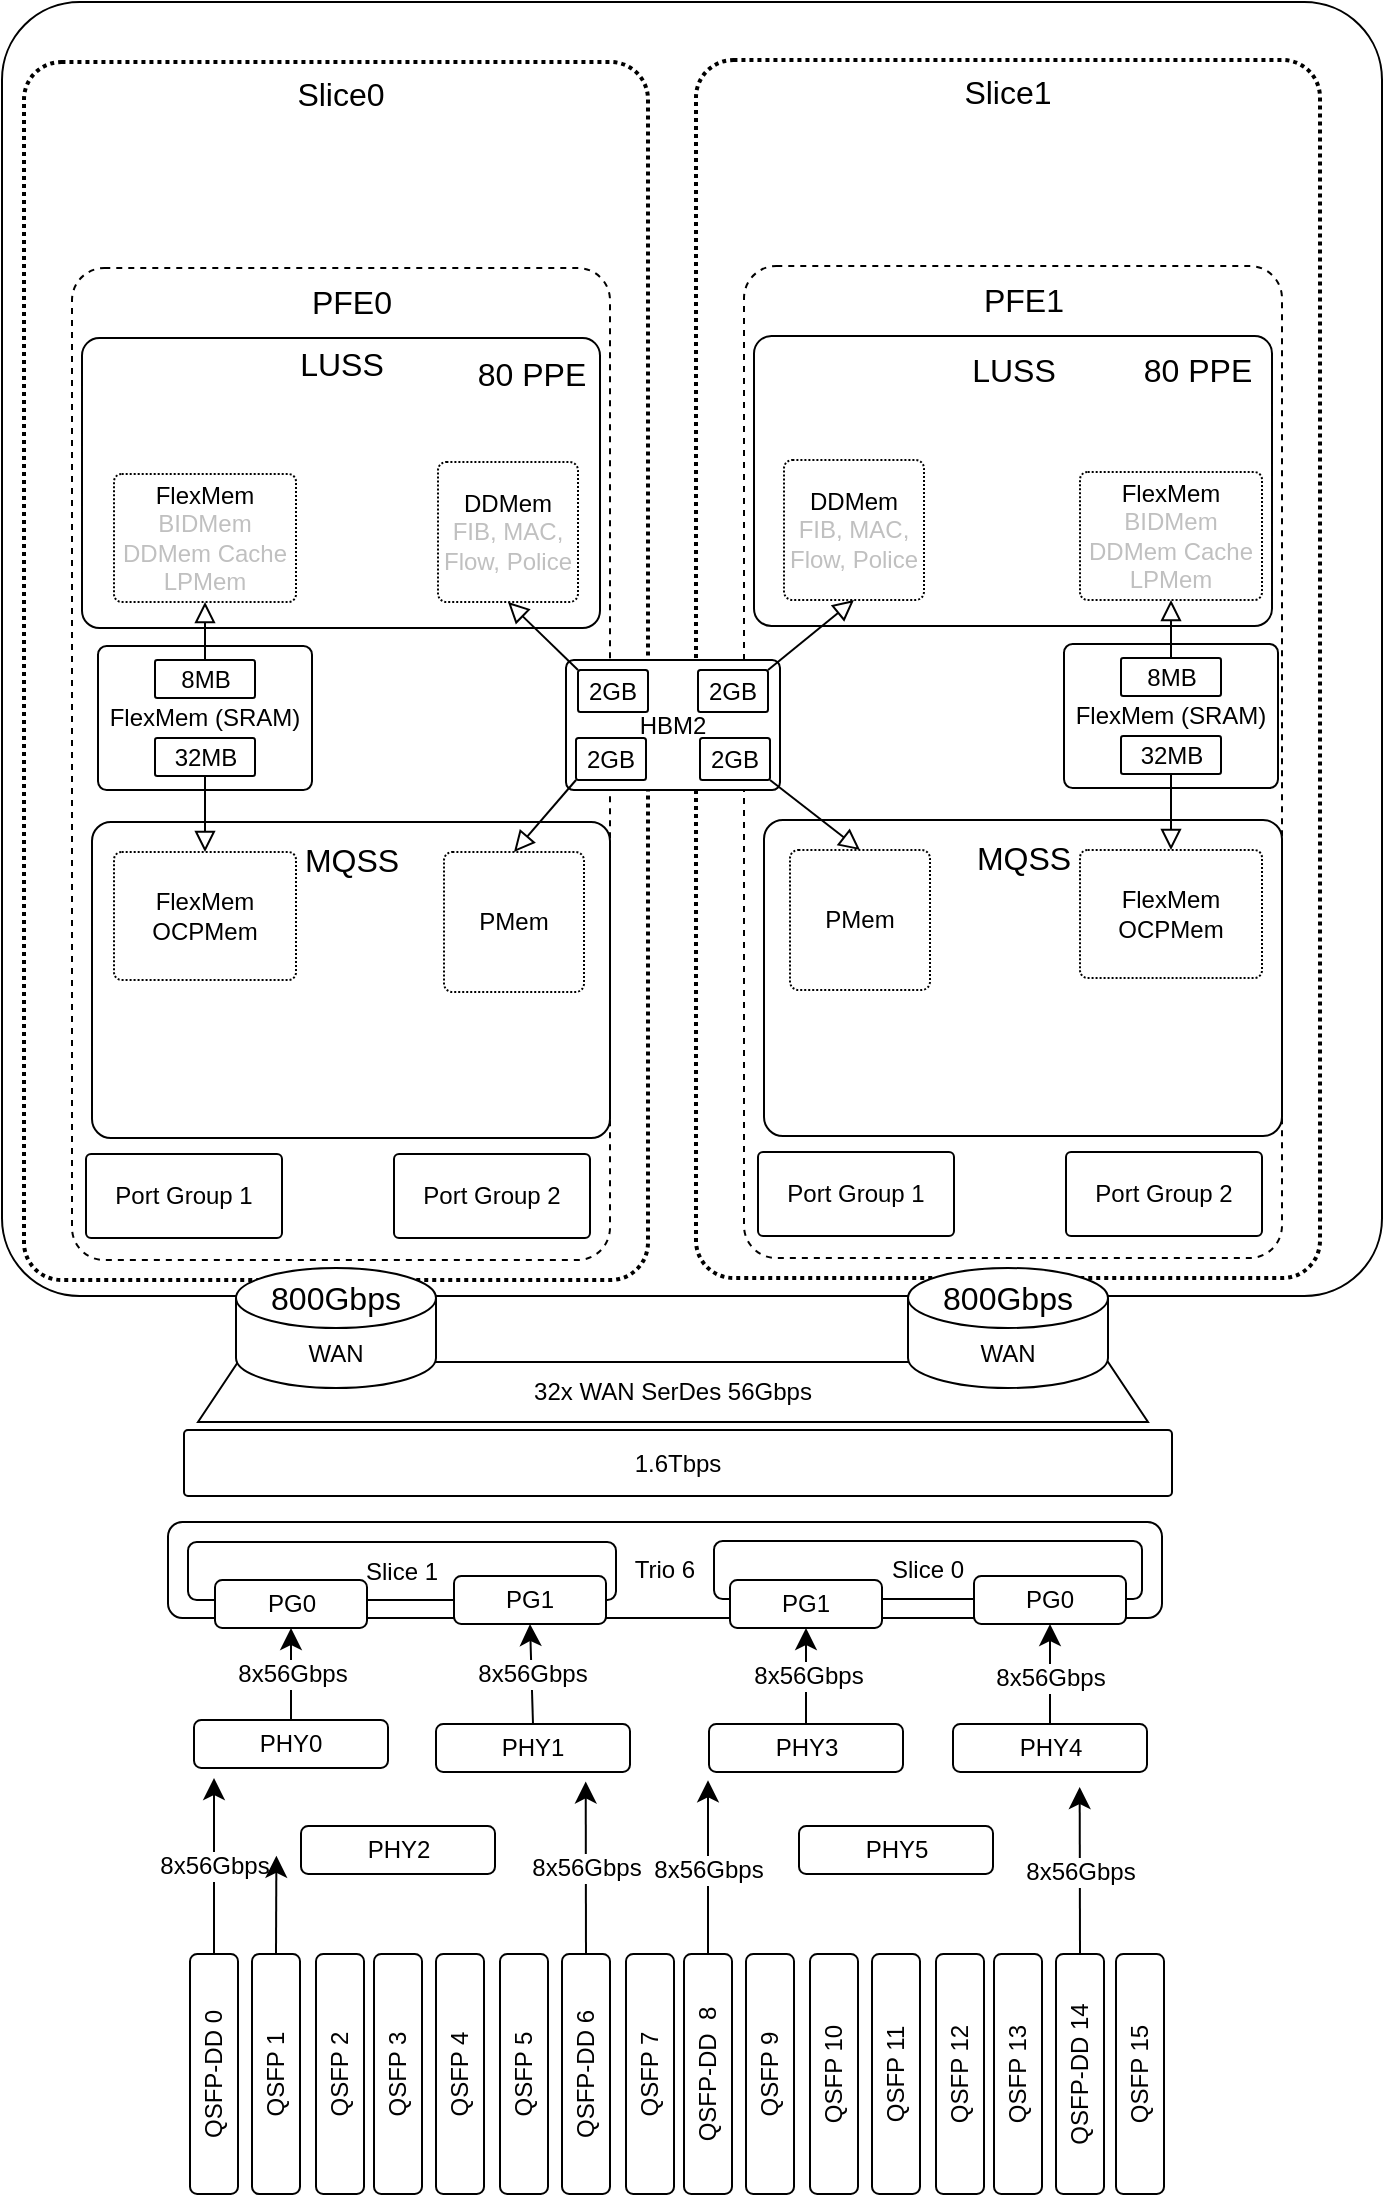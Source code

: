 <mxfile version="24.8.6" pages="2">
  <diagram name="Page-1" id="Ym4bJsmRE7cuu_R5d9xZ">
    <mxGraphModel dx="873" dy="1078" grid="0" gridSize="10" guides="1" tooltips="1" connect="1" arrows="1" fold="1" page="0" pageScale="1" pageWidth="850" pageHeight="1100" math="0" shadow="0">
      <root>
        <mxCell id="0" />
        <mxCell id="1" parent="0" />
        <mxCell id="KT2xi9yPrRJrvXMyFJU4-138" value="32x WAN SerDes 56Gbps" style="shape=trapezoid;perimeter=trapezoidPerimeter;whiteSpace=wrap;html=1;fixedSize=1;" vertex="1" parent="1">
          <mxGeometry x="37" y="475" width="475" height="30" as="geometry" />
        </mxCell>
        <mxCell id="KT2xi9yPrRJrvXMyFJU4-1" value="" style="rounded=1;whiteSpace=wrap;html=1;arcSize=6;" vertex="1" parent="1">
          <mxGeometry x="-61" y="-205" width="690" height="647" as="geometry" />
        </mxCell>
        <mxCell id="KT2xi9yPrRJrvXMyFJU4-27" value="" style="group" vertex="1" connectable="0" parent="1">
          <mxGeometry x="-50" y="-175" width="312" height="609" as="geometry" />
        </mxCell>
        <mxCell id="KT2xi9yPrRJrvXMyFJU4-25" value="" style="rounded=1;whiteSpace=wrap;html=1;dashed=1;imageHeight=24;arcSize=6;dashPattern=1 1;strokeWidth=2;" vertex="1" parent="KT2xi9yPrRJrvXMyFJU4-27">
          <mxGeometry width="312" height="609" as="geometry" />
        </mxCell>
        <mxCell id="KT2xi9yPrRJrvXMyFJU4-26" value="Slice0" style="text;html=1;align=center;verticalAlign=middle;whiteSpace=wrap;rounded=0;fontSize=16;" vertex="1" parent="KT2xi9yPrRJrvXMyFJU4-27">
          <mxGeometry x="125" width="67" height="32.39" as="geometry" />
        </mxCell>
        <mxCell id="KT2xi9yPrRJrvXMyFJU4-29" value="FLT" style="rounded=1;whiteSpace=wrap;html=1;arcSize=6;" vertex="1" parent="KT2xi9yPrRJrvXMyFJU4-27">
          <mxGeometry x="130.288" y="188" width="48.099" height="35" as="geometry" />
        </mxCell>
        <mxCell id="KT2xi9yPrRJrvXMyFJU4-13" value="" style="group;strokeWidth=2;" vertex="1" connectable="0" parent="1">
          <mxGeometry x="-26" y="-72" width="269" height="496" as="geometry" />
        </mxCell>
        <mxCell id="KT2xi9yPrRJrvXMyFJU4-2" value="" style="rounded=1;whiteSpace=wrap;html=1;dashed=1;arcSize=6;" vertex="1" parent="KT2xi9yPrRJrvXMyFJU4-13">
          <mxGeometry width="269" height="496" as="geometry" />
        </mxCell>
        <mxCell id="KT2xi9yPrRJrvXMyFJU4-10" value="PFE0" style="text;html=1;align=center;verticalAlign=middle;whiteSpace=wrap;rounded=0;fontSize=16;" vertex="1" parent="KT2xi9yPrRJrvXMyFJU4-13">
          <mxGeometry x="109.5" y="-0.0" width="60" height="33.895" as="geometry" />
        </mxCell>
        <mxCell id="KT2xi9yPrRJrvXMyFJU4-14" value="" style="group" vertex="1" connectable="0" parent="KT2xi9yPrRJrvXMyFJU4-13">
          <mxGeometry x="7" y="443" width="98" height="42" as="geometry" />
        </mxCell>
        <mxCell id="KT2xi9yPrRJrvXMyFJU4-15" value="Port Group 1" style="rounded=1;whiteSpace=wrap;html=1;arcSize=6;" vertex="1" parent="KT2xi9yPrRJrvXMyFJU4-14">
          <mxGeometry width="98.0" height="42.0" as="geometry" />
        </mxCell>
        <mxCell id="KT2xi9yPrRJrvXMyFJU4-20" value="" style="group" vertex="1" connectable="0" parent="KT2xi9yPrRJrvXMyFJU4-13">
          <mxGeometry x="161" y="443" width="98" height="42" as="geometry" />
        </mxCell>
        <mxCell id="KT2xi9yPrRJrvXMyFJU4-21" value="Port Group 2" style="rounded=1;whiteSpace=wrap;html=1;arcSize=6;" vertex="1" parent="KT2xi9yPrRJrvXMyFJU4-20">
          <mxGeometry width="98.0" height="42.0" as="geometry" />
        </mxCell>
        <mxCell id="KT2xi9yPrRJrvXMyFJU4-7" value="" style="group" vertex="1" connectable="0" parent="KT2xi9yPrRJrvXMyFJU4-13">
          <mxGeometry x="10" y="277" width="259" height="158" as="geometry" />
        </mxCell>
        <mxCell id="KT2xi9yPrRJrvXMyFJU4-8" value="" style="rounded=1;whiteSpace=wrap;html=1;arcSize=6;" vertex="1" parent="KT2xi9yPrRJrvXMyFJU4-7">
          <mxGeometry width="259" height="158" as="geometry" />
        </mxCell>
        <mxCell id="KT2xi9yPrRJrvXMyFJU4-9" value="MQSS" style="text;html=1;align=center;verticalAlign=middle;whiteSpace=wrap;rounded=0;fontSize=16;" vertex="1" parent="KT2xi9yPrRJrvXMyFJU4-7">
          <mxGeometry x="99.5" y="4" width="60" height="30" as="geometry" />
        </mxCell>
        <mxCell id="KT2xi9yPrRJrvXMyFJU4-71" value="PMem" style="rounded=1;whiteSpace=wrap;html=1;arcSize=6;dashed=1;dashPattern=1 1;" vertex="1" parent="KT2xi9yPrRJrvXMyFJU4-7">
          <mxGeometry x="176" y="15" width="70" height="70" as="geometry" />
        </mxCell>
        <mxCell id="KT2xi9yPrRJrvXMyFJU4-91" value="" style="group;dashed=1;dashPattern=8 8;" vertex="1" connectable="0" parent="KT2xi9yPrRJrvXMyFJU4-7">
          <mxGeometry x="11" y="15" width="91" height="64" as="geometry" />
        </mxCell>
        <mxCell id="KT2xi9yPrRJrvXMyFJU4-92" value="&lt;div&gt;FlexMem&lt;br&gt;&lt;/div&gt;OCPMem" style="rounded=1;whiteSpace=wrap;html=1;arcSize=6;dashed=1;dashPattern=1 1;" vertex="1" parent="KT2xi9yPrRJrvXMyFJU4-91">
          <mxGeometry width="91.0" height="64.0" as="geometry" />
        </mxCell>
        <mxCell id="KT2xi9yPrRJrvXMyFJU4-69" value="&lt;div&gt;FlexMem (SRAM)&lt;/div&gt;" style="rounded=1;whiteSpace=wrap;html=1;arcSize=6;" vertex="1" parent="KT2xi9yPrRJrvXMyFJU4-13">
          <mxGeometry x="13" y="189" width="107" height="72" as="geometry" />
        </mxCell>
        <mxCell id="KT2xi9yPrRJrvXMyFJU4-84" value="" style="group" vertex="1" connectable="0" parent="KT2xi9yPrRJrvXMyFJU4-13">
          <mxGeometry x="41.5" y="196" width="50" height="19" as="geometry" />
        </mxCell>
        <mxCell id="KT2xi9yPrRJrvXMyFJU4-85" value="8MB" style="rounded=1;whiteSpace=wrap;html=1;arcSize=6;" vertex="1" parent="KT2xi9yPrRJrvXMyFJU4-84">
          <mxGeometry width="50.0" height="19.0" as="geometry" />
        </mxCell>
        <mxCell id="KT2xi9yPrRJrvXMyFJU4-87" value="" style="group" vertex="1" connectable="0" parent="KT2xi9yPrRJrvXMyFJU4-13">
          <mxGeometry x="41.5" y="235" width="50" height="19" as="geometry" />
        </mxCell>
        <mxCell id="KT2xi9yPrRJrvXMyFJU4-88" value="32MB" style="rounded=1;whiteSpace=wrap;html=1;arcSize=6;" vertex="1" parent="KT2xi9yPrRJrvXMyFJU4-87">
          <mxGeometry width="50.0" height="19.0" as="geometry" />
        </mxCell>
        <mxCell id="KT2xi9yPrRJrvXMyFJU4-93" style="edgeStyle=none;curved=1;rounded=0;orthogonalLoop=1;jettySize=auto;html=1;exitX=0.5;exitY=1;exitDx=0;exitDy=0;entryX=0.5;entryY=0;entryDx=0;entryDy=0;fontSize=12;startSize=8;endSize=8;endArrow=block;endFill=0;" edge="1" parent="KT2xi9yPrRJrvXMyFJU4-13" source="KT2xi9yPrRJrvXMyFJU4-88" target="KT2xi9yPrRJrvXMyFJU4-92">
          <mxGeometry relative="1" as="geometry" />
        </mxCell>
        <mxCell id="KT2xi9yPrRJrvXMyFJU4-6" value="" style="group" vertex="1" connectable="0" parent="1">
          <mxGeometry x="-21" y="-37" width="259" height="146" as="geometry" />
        </mxCell>
        <mxCell id="KT2xi9yPrRJrvXMyFJU4-4" value="" style="rounded=1;whiteSpace=wrap;html=1;arcSize=6;" vertex="1" parent="KT2xi9yPrRJrvXMyFJU4-6">
          <mxGeometry width="259" height="145.017" as="geometry" />
        </mxCell>
        <mxCell id="KT2xi9yPrRJrvXMyFJU4-5" value="LUSS" style="text;html=1;align=center;verticalAlign=middle;whiteSpace=wrap;rounded=0;fontSize=16;" vertex="1" parent="KT2xi9yPrRJrvXMyFJU4-6">
          <mxGeometry x="99.5" y="0.97" width="60" height="24.03" as="geometry" />
        </mxCell>
        <mxCell id="KT2xi9yPrRJrvXMyFJU4-63" value="&lt;div&gt;DDMem&lt;/div&gt;&lt;font color=&quot;#c0c0c0&quot;&gt;FIB, MAC, Flow, Police&lt;/font&gt;" style="rounded=1;whiteSpace=wrap;html=1;arcSize=6;dashed=1;dashPattern=1 1;" vertex="1" parent="KT2xi9yPrRJrvXMyFJU4-6">
          <mxGeometry x="178" y="62" width="70" height="70" as="geometry" />
        </mxCell>
        <mxCell id="KT2xi9yPrRJrvXMyFJU4-33" value="" style="group" vertex="1" connectable="0" parent="KT2xi9yPrRJrvXMyFJU4-6">
          <mxGeometry x="16" y="68" width="91" height="64" as="geometry" />
        </mxCell>
        <mxCell id="KT2xi9yPrRJrvXMyFJU4-31" value="&lt;div&gt;FlexMem&lt;br&gt;&lt;/div&gt;&lt;div&gt;&lt;font color=&quot;#c0c0c0&quot;&gt;BIDMem&lt;/font&gt;&lt;/div&gt;&lt;div&gt;&lt;font color=&quot;#c0c0c0&quot;&gt;DDMem Cache&lt;/font&gt;&lt;/div&gt;&lt;div&gt;&lt;font color=&quot;#c0c0c0&quot;&gt;LPMem&lt;/font&gt;&lt;br&gt;&lt;/div&gt;" style="rounded=1;whiteSpace=wrap;html=1;arcSize=6;dashed=1;dashPattern=1 1;" vertex="1" parent="KT2xi9yPrRJrvXMyFJU4-33">
          <mxGeometry width="91.0" height="64.0" as="geometry" />
        </mxCell>
        <mxCell id="KT2xi9yPrRJrvXMyFJU4-135" value="80 PPE" style="text;html=1;align=center;verticalAlign=middle;whiteSpace=wrap;rounded=0;fontSize=16;" vertex="1" parent="KT2xi9yPrRJrvXMyFJU4-6">
          <mxGeometry x="195" y="3" width="60" height="30" as="geometry" />
        </mxCell>
        <mxCell id="KT2xi9yPrRJrvXMyFJU4-90" style="edgeStyle=none;curved=1;rounded=0;orthogonalLoop=1;jettySize=auto;html=1;exitX=0.5;exitY=0;exitDx=0;exitDy=0;entryX=0.5;entryY=1;entryDx=0;entryDy=0;fontSize=12;startSize=8;endSize=8;endArrow=block;endFill=0;" edge="1" parent="1" source="KT2xi9yPrRJrvXMyFJU4-85" target="KT2xi9yPrRJrvXMyFJU4-31">
          <mxGeometry relative="1" as="geometry" />
        </mxCell>
        <mxCell id="KT2xi9yPrRJrvXMyFJU4-94" value="" style="group" vertex="1" connectable="0" parent="1">
          <mxGeometry x="286" y="-176" width="312" height="609" as="geometry" />
        </mxCell>
        <mxCell id="KT2xi9yPrRJrvXMyFJU4-95" value="" style="rounded=1;whiteSpace=wrap;html=1;dashed=1;imageHeight=24;arcSize=6;dashPattern=1 1;strokeWidth=2;" vertex="1" parent="KT2xi9yPrRJrvXMyFJU4-94">
          <mxGeometry width="312" height="609" as="geometry" />
        </mxCell>
        <mxCell id="KT2xi9yPrRJrvXMyFJU4-96" value="Slice1" style="text;html=1;align=center;verticalAlign=middle;whiteSpace=wrap;rounded=0;fontSize=16;" vertex="1" parent="KT2xi9yPrRJrvXMyFJU4-94">
          <mxGeometry x="127.8" width="56.39" height="32.39" as="geometry" />
        </mxCell>
        <mxCell id="KT2xi9yPrRJrvXMyFJU4-97" value="FLT" style="rounded=1;whiteSpace=wrap;html=1;arcSize=6;" vertex="1" parent="KT2xi9yPrRJrvXMyFJU4-94">
          <mxGeometry x="130.288" y="188" width="48.099" height="35" as="geometry" />
        </mxCell>
        <mxCell id="KT2xi9yPrRJrvXMyFJU4-98" value="" style="group;strokeWidth=2;" vertex="1" connectable="0" parent="1">
          <mxGeometry x="310" y="-73" width="269" height="496" as="geometry" />
        </mxCell>
        <mxCell id="KT2xi9yPrRJrvXMyFJU4-99" value="" style="rounded=1;whiteSpace=wrap;html=1;dashed=1;arcSize=6;" vertex="1" parent="KT2xi9yPrRJrvXMyFJU4-98">
          <mxGeometry width="269" height="496" as="geometry" />
        </mxCell>
        <mxCell id="KT2xi9yPrRJrvXMyFJU4-100" value="PFE1" style="text;html=1;align=center;verticalAlign=middle;whiteSpace=wrap;rounded=0;fontSize=16;" vertex="1" parent="KT2xi9yPrRJrvXMyFJU4-98">
          <mxGeometry x="109.5" y="-0.0" width="60" height="33.895" as="geometry" />
        </mxCell>
        <mxCell id="KT2xi9yPrRJrvXMyFJU4-101" value="" style="group" vertex="1" connectable="0" parent="KT2xi9yPrRJrvXMyFJU4-98">
          <mxGeometry x="7" y="443" width="98" height="42" as="geometry" />
        </mxCell>
        <mxCell id="KT2xi9yPrRJrvXMyFJU4-102" value="Port Group 1" style="rounded=1;whiteSpace=wrap;html=1;arcSize=6;" vertex="1" parent="KT2xi9yPrRJrvXMyFJU4-101">
          <mxGeometry width="98.0" height="42.0" as="geometry" />
        </mxCell>
        <mxCell id="KT2xi9yPrRJrvXMyFJU4-103" value="" style="group" vertex="1" connectable="0" parent="KT2xi9yPrRJrvXMyFJU4-98">
          <mxGeometry x="161" y="443" width="98" height="42" as="geometry" />
        </mxCell>
        <mxCell id="KT2xi9yPrRJrvXMyFJU4-104" value="Port Group 2" style="rounded=1;whiteSpace=wrap;html=1;arcSize=6;" vertex="1" parent="KT2xi9yPrRJrvXMyFJU4-103">
          <mxGeometry width="98.0" height="42.0" as="geometry" />
        </mxCell>
        <mxCell id="KT2xi9yPrRJrvXMyFJU4-105" value="" style="group" vertex="1" connectable="0" parent="KT2xi9yPrRJrvXMyFJU4-98">
          <mxGeometry x="10" y="277" width="259" height="158" as="geometry" />
        </mxCell>
        <mxCell id="KT2xi9yPrRJrvXMyFJU4-106" value="" style="rounded=1;whiteSpace=wrap;html=1;arcSize=6;" vertex="1" parent="KT2xi9yPrRJrvXMyFJU4-105">
          <mxGeometry width="259" height="158" as="geometry" />
        </mxCell>
        <mxCell id="KT2xi9yPrRJrvXMyFJU4-107" value="MQSS" style="text;html=1;align=center;verticalAlign=middle;whiteSpace=wrap;rounded=0;fontSize=16;" vertex="1" parent="KT2xi9yPrRJrvXMyFJU4-105">
          <mxGeometry x="99.5" y="4" width="60" height="30" as="geometry" />
        </mxCell>
        <mxCell id="KT2xi9yPrRJrvXMyFJU4-108" value="PMem" style="rounded=1;whiteSpace=wrap;html=1;arcSize=6;dashed=1;dashPattern=1 1;" vertex="1" parent="KT2xi9yPrRJrvXMyFJU4-105">
          <mxGeometry x="13" y="15" width="70" height="70" as="geometry" />
        </mxCell>
        <mxCell id="KT2xi9yPrRJrvXMyFJU4-109" value="" style="group;dashed=1;dashPattern=8 8;" vertex="1" connectable="0" parent="KT2xi9yPrRJrvXMyFJU4-105">
          <mxGeometry x="158" y="15" width="91" height="64" as="geometry" />
        </mxCell>
        <mxCell id="KT2xi9yPrRJrvXMyFJU4-110" value="&lt;div&gt;FlexMem&lt;br&gt;&lt;/div&gt;OCPMem" style="rounded=1;whiteSpace=wrap;html=1;arcSize=6;dashed=1;dashPattern=1 1;" vertex="1" parent="KT2xi9yPrRJrvXMyFJU4-109">
          <mxGeometry width="91.0" height="64.0" as="geometry" />
        </mxCell>
        <mxCell id="KT2xi9yPrRJrvXMyFJU4-111" value="&lt;div&gt;FlexMem (SRAM)&lt;/div&gt;" style="rounded=1;whiteSpace=wrap;html=1;arcSize=6;" vertex="1" parent="KT2xi9yPrRJrvXMyFJU4-98">
          <mxGeometry x="160" y="189" width="107" height="72" as="geometry" />
        </mxCell>
        <mxCell id="KT2xi9yPrRJrvXMyFJU4-112" value="" style="group" vertex="1" connectable="0" parent="KT2xi9yPrRJrvXMyFJU4-98">
          <mxGeometry x="188.5" y="196" width="50" height="19" as="geometry" />
        </mxCell>
        <mxCell id="KT2xi9yPrRJrvXMyFJU4-113" value="8MB" style="rounded=1;whiteSpace=wrap;html=1;arcSize=6;" vertex="1" parent="KT2xi9yPrRJrvXMyFJU4-112">
          <mxGeometry width="50.0" height="19.0" as="geometry" />
        </mxCell>
        <mxCell id="KT2xi9yPrRJrvXMyFJU4-114" value="" style="group" vertex="1" connectable="0" parent="KT2xi9yPrRJrvXMyFJU4-98">
          <mxGeometry x="188.5" y="235" width="50" height="19" as="geometry" />
        </mxCell>
        <mxCell id="KT2xi9yPrRJrvXMyFJU4-115" value="32MB" style="rounded=1;whiteSpace=wrap;html=1;arcSize=6;" vertex="1" parent="KT2xi9yPrRJrvXMyFJU4-114">
          <mxGeometry width="50.0" height="19.0" as="geometry" />
        </mxCell>
        <mxCell id="KT2xi9yPrRJrvXMyFJU4-116" style="edgeStyle=none;curved=1;rounded=0;orthogonalLoop=1;jettySize=auto;html=1;exitX=0.5;exitY=1;exitDx=0;exitDy=0;entryX=0.5;entryY=0;entryDx=0;entryDy=0;fontSize=12;startSize=8;endSize=8;endArrow=block;endFill=0;" edge="1" parent="KT2xi9yPrRJrvXMyFJU4-98" source="KT2xi9yPrRJrvXMyFJU4-115" target="KT2xi9yPrRJrvXMyFJU4-110">
          <mxGeometry relative="1" as="geometry" />
        </mxCell>
        <mxCell id="KT2xi9yPrRJrvXMyFJU4-117" value="" style="group" vertex="1" connectable="0" parent="1">
          <mxGeometry x="315" y="-38" width="259" height="146" as="geometry" />
        </mxCell>
        <mxCell id="KT2xi9yPrRJrvXMyFJU4-118" value="" style="rounded=1;whiteSpace=wrap;html=1;arcSize=6;" vertex="1" parent="KT2xi9yPrRJrvXMyFJU4-117">
          <mxGeometry width="259" height="145.017" as="geometry" />
        </mxCell>
        <mxCell id="KT2xi9yPrRJrvXMyFJU4-119" value="LUSS" style="text;html=1;align=center;verticalAlign=middle;whiteSpace=wrap;rounded=0;fontSize=16;" vertex="1" parent="KT2xi9yPrRJrvXMyFJU4-117">
          <mxGeometry x="99.5" y="6" width="60" height="22.03" as="geometry" />
        </mxCell>
        <mxCell id="KT2xi9yPrRJrvXMyFJU4-120" value="&lt;div&gt;DDMem&lt;/div&gt;&lt;font color=&quot;#c0c0c0&quot;&gt;FIB, MAC, Flow, Police&lt;/font&gt;" style="rounded=1;whiteSpace=wrap;html=1;arcSize=6;dashed=1;dashPattern=1 1;" vertex="1" parent="KT2xi9yPrRJrvXMyFJU4-117">
          <mxGeometry x="15" y="62" width="70" height="70" as="geometry" />
        </mxCell>
        <mxCell id="KT2xi9yPrRJrvXMyFJU4-121" value="" style="group" vertex="1" connectable="0" parent="KT2xi9yPrRJrvXMyFJU4-117">
          <mxGeometry x="163" y="68" width="91" height="64" as="geometry" />
        </mxCell>
        <mxCell id="KT2xi9yPrRJrvXMyFJU4-122" value="&lt;div&gt;FlexMem&lt;br&gt;&lt;/div&gt;&lt;div&gt;&lt;font color=&quot;#c0c0c0&quot;&gt;BIDMem&lt;/font&gt;&lt;/div&gt;&lt;div&gt;&lt;font color=&quot;#c0c0c0&quot;&gt;DDMem Cache&lt;/font&gt;&lt;/div&gt;&lt;div&gt;&lt;font color=&quot;#c0c0c0&quot;&gt;LPMem&lt;/font&gt;&lt;br&gt;&lt;/div&gt;" style="rounded=1;whiteSpace=wrap;html=1;arcSize=6;dashed=1;dashPattern=1 1;" vertex="1" parent="KT2xi9yPrRJrvXMyFJU4-121">
          <mxGeometry width="91.0" height="64.0" as="geometry" />
        </mxCell>
        <mxCell id="KT2xi9yPrRJrvXMyFJU4-136" value="80 PPE" style="text;html=1;align=center;verticalAlign=middle;whiteSpace=wrap;rounded=0;fontSize=16;" vertex="1" parent="KT2xi9yPrRJrvXMyFJU4-117">
          <mxGeometry x="192" y="2.02" width="60" height="30" as="geometry" />
        </mxCell>
        <mxCell id="KT2xi9yPrRJrvXMyFJU4-126" style="edgeStyle=none;curved=1;rounded=0;orthogonalLoop=1;jettySize=auto;html=1;exitX=0.5;exitY=0;exitDx=0;exitDy=0;entryX=0.5;entryY=1;entryDx=0;entryDy=0;fontSize=12;startSize=8;endSize=8;endArrow=block;endFill=0;" edge="1" parent="1" source="KT2xi9yPrRJrvXMyFJU4-113" target="KT2xi9yPrRJrvXMyFJU4-122">
          <mxGeometry relative="1" as="geometry" />
        </mxCell>
        <mxCell id="KT2xi9yPrRJrvXMyFJU4-75" value="" style="group" vertex="1" connectable="0" parent="1">
          <mxGeometry x="221" y="124" width="107" height="65" as="geometry" />
        </mxCell>
        <mxCell id="KT2xi9yPrRJrvXMyFJU4-23" value="&lt;div&gt;HBM2&lt;/div&gt;" style="rounded=1;whiteSpace=wrap;html=1;arcSize=6;" vertex="1" parent="KT2xi9yPrRJrvXMyFJU4-75">
          <mxGeometry width="107" height="65" as="geometry" />
        </mxCell>
        <mxCell id="KT2xi9yPrRJrvXMyFJU4-65" value="2GB" style="rounded=1;whiteSpace=wrap;html=1;arcSize=6;" vertex="1" parent="KT2xi9yPrRJrvXMyFJU4-75">
          <mxGeometry x="6" y="5" width="35" height="21" as="geometry" />
        </mxCell>
        <mxCell id="KT2xi9yPrRJrvXMyFJU4-72" value="2GB" style="rounded=1;whiteSpace=wrap;html=1;arcSize=6;" vertex="1" parent="KT2xi9yPrRJrvXMyFJU4-75">
          <mxGeometry x="5" y="39" width="35" height="21" as="geometry" />
        </mxCell>
        <mxCell id="KT2xi9yPrRJrvXMyFJU4-73" value="2GB" style="rounded=1;whiteSpace=wrap;html=1;arcSize=6;" vertex="1" parent="KT2xi9yPrRJrvXMyFJU4-75">
          <mxGeometry x="66" y="5" width="35" height="21" as="geometry" />
        </mxCell>
        <mxCell id="KT2xi9yPrRJrvXMyFJU4-74" value="2GB" style="rounded=1;whiteSpace=wrap;html=1;arcSize=6;" vertex="1" parent="KT2xi9yPrRJrvXMyFJU4-75">
          <mxGeometry x="67" y="39" width="35" height="21" as="geometry" />
        </mxCell>
        <mxCell id="KT2xi9yPrRJrvXMyFJU4-125" style="edgeStyle=none;curved=1;rounded=0;orthogonalLoop=1;jettySize=auto;html=1;exitX=1;exitY=1;exitDx=0;exitDy=0;entryX=0.5;entryY=0;entryDx=0;entryDy=0;fontSize=12;startSize=8;endSize=8;endArrow=block;endFill=0;" edge="1" parent="1" source="KT2xi9yPrRJrvXMyFJU4-74" target="KT2xi9yPrRJrvXMyFJU4-108">
          <mxGeometry relative="1" as="geometry">
            <mxPoint x="399" y="183" as="sourcePoint" />
          </mxGeometry>
        </mxCell>
        <mxCell id="KT2xi9yPrRJrvXMyFJU4-124" style="edgeStyle=none;curved=1;rounded=0;orthogonalLoop=1;jettySize=auto;html=1;exitX=1;exitY=0;exitDx=0;exitDy=0;entryX=0.5;entryY=1;entryDx=0;entryDy=0;fontSize=12;startSize=8;endSize=8;endArrow=block;endFill=0;" edge="1" parent="1" target="KT2xi9yPrRJrvXMyFJU4-120" source="KT2xi9yPrRJrvXMyFJU4-73">
          <mxGeometry relative="1" as="geometry">
            <mxPoint x="400" y="128" as="sourcePoint" />
          </mxGeometry>
        </mxCell>
        <mxCell id="KT2xi9yPrRJrvXMyFJU4-78" style="edgeStyle=none;curved=1;rounded=0;orthogonalLoop=1;jettySize=auto;html=1;exitX=0;exitY=0;exitDx=0;exitDy=0;entryX=0.5;entryY=1;entryDx=0;entryDy=0;fontSize=12;startSize=8;endSize=8;endArrow=block;endFill=0;" edge="1" parent="1" source="KT2xi9yPrRJrvXMyFJU4-65" target="KT2xi9yPrRJrvXMyFJU4-63">
          <mxGeometry relative="1" as="geometry" />
        </mxCell>
        <mxCell id="KT2xi9yPrRJrvXMyFJU4-82" style="edgeStyle=none;curved=1;rounded=0;orthogonalLoop=1;jettySize=auto;html=1;exitX=0;exitY=1;exitDx=0;exitDy=0;entryX=0.5;entryY=0;entryDx=0;entryDy=0;fontSize=12;startSize=8;endSize=8;endArrow=block;endFill=0;" edge="1" parent="1" source="KT2xi9yPrRJrvXMyFJU4-72" target="KT2xi9yPrRJrvXMyFJU4-71">
          <mxGeometry relative="1" as="geometry" />
        </mxCell>
        <mxCell id="KT2xi9yPrRJrvXMyFJU4-134" value="" style="group" vertex="1" connectable="0" parent="1">
          <mxGeometry x="392" y="428" width="100" height="60" as="geometry" />
        </mxCell>
        <mxCell id="KT2xi9yPrRJrvXMyFJU4-129" value="WAN" style="shape=cylinder3;whiteSpace=wrap;html=1;boundedLbl=1;backgroundOutline=1;size=15;" vertex="1" parent="KT2xi9yPrRJrvXMyFJU4-134">
          <mxGeometry width="100" height="60" as="geometry" />
        </mxCell>
        <mxCell id="KT2xi9yPrRJrvXMyFJU4-131" value="800Gbps" style="text;html=1;align=center;verticalAlign=middle;whiteSpace=wrap;rounded=0;fontSize=16;" vertex="1" parent="KT2xi9yPrRJrvXMyFJU4-134">
          <mxGeometry x="20" width="60" height="30" as="geometry" />
        </mxCell>
        <mxCell id="KT2xi9yPrRJrvXMyFJU4-158" value="" style="group" vertex="1" connectable="0" parent="1">
          <mxGeometry x="30" y="509" width="494" height="33" as="geometry" />
        </mxCell>
        <mxCell id="KT2xi9yPrRJrvXMyFJU4-159" value="1.6Tbps" style="rounded=1;whiteSpace=wrap;html=1;arcSize=6;" vertex="1" parent="KT2xi9yPrRJrvXMyFJU4-158">
          <mxGeometry width="494.0" height="33.0" as="geometry" />
        </mxCell>
        <mxCell id="KT2xi9yPrRJrvXMyFJU4-133" value="" style="group" vertex="1" connectable="0" parent="1">
          <mxGeometry x="56" y="428" width="100" height="60" as="geometry" />
        </mxCell>
        <mxCell id="KT2xi9yPrRJrvXMyFJU4-128" value="WAN" style="shape=cylinder3;whiteSpace=wrap;html=1;boundedLbl=1;backgroundOutline=1;size=15;" vertex="1" parent="KT2xi9yPrRJrvXMyFJU4-133">
          <mxGeometry width="100" height="60" as="geometry" />
        </mxCell>
        <mxCell id="KT2xi9yPrRJrvXMyFJU4-130" value="800Gbps" style="text;html=1;align=center;verticalAlign=middle;whiteSpace=wrap;rounded=0;fontSize=16;" vertex="1" parent="KT2xi9yPrRJrvXMyFJU4-133">
          <mxGeometry x="20" width="60" height="30" as="geometry" />
        </mxCell>
        <mxCell id="j4Y_pSws2xG7lF0pX6Pv-1" value="" style="group;rotation=-90;fillColor=default;" vertex="1" connectable="0" parent="1">
          <mxGeometry x="-4" y="838" width="98" height="23" as="geometry" />
        </mxCell>
        <mxCell id="j4Y_pSws2xG7lF0pX6Pv-47" style="edgeStyle=none;curved=1;rounded=0;orthogonalLoop=1;jettySize=auto;html=1;exitX=0;exitY=0.5;exitDx=0;exitDy=0;fontSize=12;startSize=8;endSize=8;" edge="1" parent="1" source="j4Y_pSws2xG7lF0pX6Pv-28">
          <mxGeometry relative="1" as="geometry">
            <mxPoint x="45" y="683" as="targetPoint" />
          </mxGeometry>
        </mxCell>
        <mxCell id="j4Y_pSws2xG7lF0pX6Pv-54" value="8x56Gbps" style="edgeLabel;html=1;align=center;verticalAlign=middle;resizable=0;points=[];fontSize=12;" vertex="1" connectable="0" parent="j4Y_pSws2xG7lF0pX6Pv-47">
          <mxGeometry x="0.008" relative="1" as="geometry">
            <mxPoint as="offset" />
          </mxGeometry>
        </mxCell>
        <mxCell id="j4Y_pSws2xG7lF0pX6Pv-28" value="QSFP-DD 0" style="rounded=1;whiteSpace=wrap;html=1;direction=west;rotation=-90;" vertex="1" parent="1">
          <mxGeometry x="-15" y="819" width="120" height="24" as="geometry" />
        </mxCell>
        <mxCell id="j4Y_pSws2xG7lF0pX6Pv-59" style="edgeStyle=none;curved=1;rounded=0;orthogonalLoop=1;jettySize=auto;html=1;exitX=0;exitY=0.5;exitDx=0;exitDy=0;fontSize=12;startSize=8;endSize=8;" edge="1" parent="1" source="j4Y_pSws2xG7lF0pX6Pv-29">
          <mxGeometry relative="1" as="geometry">
            <mxPoint x="76.19" y="721.905" as="targetPoint" />
          </mxGeometry>
        </mxCell>
        <mxCell id="j4Y_pSws2xG7lF0pX6Pv-29" value="QSFP 1" style="rounded=1;whiteSpace=wrap;html=1;direction=west;rotation=-90;" vertex="1" parent="1">
          <mxGeometry x="16" y="819" width="120" height="24" as="geometry" />
        </mxCell>
        <mxCell id="j4Y_pSws2xG7lF0pX6Pv-31" value="QSFP 2" style="rounded=1;whiteSpace=wrap;html=1;direction=west;rotation=-90;" vertex="1" parent="1">
          <mxGeometry x="48" y="819" width="120" height="24" as="geometry" />
        </mxCell>
        <mxCell id="j4Y_pSws2xG7lF0pX6Pv-32" value="QSFP 3" style="rounded=1;whiteSpace=wrap;html=1;direction=west;rotation=-90;" vertex="1" parent="1">
          <mxGeometry x="77" y="819" width="120" height="24" as="geometry" />
        </mxCell>
        <mxCell id="j4Y_pSws2xG7lF0pX6Pv-33" value="QSFP 4" style="rounded=1;whiteSpace=wrap;html=1;direction=west;rotation=-90;" vertex="1" parent="1">
          <mxGeometry x="108" y="819" width="120" height="24" as="geometry" />
        </mxCell>
        <mxCell id="j4Y_pSws2xG7lF0pX6Pv-34" value="QSFP 5" style="rounded=1;whiteSpace=wrap;html=1;direction=west;rotation=-90;" vertex="1" parent="1">
          <mxGeometry x="140" y="819" width="120" height="24" as="geometry" />
        </mxCell>
        <mxCell id="j4Y_pSws2xG7lF0pX6Pv-48" style="edgeStyle=none;curved=1;rounded=0;orthogonalLoop=1;jettySize=auto;html=1;exitX=0;exitY=0.5;exitDx=0;exitDy=0;fontSize=12;startSize=8;endSize=8;" edge="1" parent="1" source="j4Y_pSws2xG7lF0pX6Pv-35">
          <mxGeometry relative="1" as="geometry">
            <mxPoint x="230.857" y="684.714" as="targetPoint" />
          </mxGeometry>
        </mxCell>
        <mxCell id="j4Y_pSws2xG7lF0pX6Pv-60" value="8x56Gbps" style="edgeLabel;html=1;align=center;verticalAlign=middle;resizable=0;points=[];fontSize=12;" vertex="1" connectable="0" parent="j4Y_pSws2xG7lF0pX6Pv-48">
          <mxGeometry x="-0.005" relative="1" as="geometry">
            <mxPoint as="offset" />
          </mxGeometry>
        </mxCell>
        <mxCell id="j4Y_pSws2xG7lF0pX6Pv-35" value="QSFP-DD 6" style="rounded=1;whiteSpace=wrap;html=1;direction=west;rotation=-90;" vertex="1" parent="1">
          <mxGeometry x="171" y="819" width="120" height="24" as="geometry" />
        </mxCell>
        <mxCell id="j4Y_pSws2xG7lF0pX6Pv-36" value="QSFP 7" style="rounded=1;whiteSpace=wrap;html=1;direction=west;rotation=-90;" vertex="1" parent="1">
          <mxGeometry x="203" y="819" width="120" height="24" as="geometry" />
        </mxCell>
        <mxCell id="j4Y_pSws2xG7lF0pX6Pv-49" style="edgeStyle=none;curved=1;rounded=0;orthogonalLoop=1;jettySize=auto;html=1;exitX=0;exitY=0.5;exitDx=0;exitDy=0;fontSize=12;startSize=8;endSize=8;" edge="1" parent="1" source="j4Y_pSws2xG7lF0pX6Pv-37">
          <mxGeometry relative="1" as="geometry">
            <mxPoint x="292" y="684.143" as="targetPoint" />
          </mxGeometry>
        </mxCell>
        <mxCell id="j4Y_pSws2xG7lF0pX6Pv-61" value="8x56Gbps" style="edgeLabel;html=1;align=center;verticalAlign=middle;resizable=0;points=[];fontSize=12;" vertex="1" connectable="0" parent="j4Y_pSws2xG7lF0pX6Pv-49">
          <mxGeometry x="-0.023" relative="1" as="geometry">
            <mxPoint as="offset" />
          </mxGeometry>
        </mxCell>
        <mxCell id="j4Y_pSws2xG7lF0pX6Pv-37" value="QSFP-DD&amp;nbsp; 8" style="rounded=1;whiteSpace=wrap;html=1;direction=west;rotation=-90;" vertex="1" parent="1">
          <mxGeometry x="232" y="819" width="120" height="24" as="geometry" />
        </mxCell>
        <mxCell id="j4Y_pSws2xG7lF0pX6Pv-38" value="QSFP 9" style="rounded=1;whiteSpace=wrap;html=1;direction=west;rotation=-90;" vertex="1" parent="1">
          <mxGeometry x="263" y="819" width="120" height="24" as="geometry" />
        </mxCell>
        <mxCell id="j4Y_pSws2xG7lF0pX6Pv-39" value="QSFP 10" style="rounded=1;whiteSpace=wrap;html=1;direction=west;rotation=-90;" vertex="1" parent="1">
          <mxGeometry x="295" y="819" width="120" height="24" as="geometry" />
        </mxCell>
        <mxCell id="j4Y_pSws2xG7lF0pX6Pv-40" value="QSFP 11" style="rounded=1;whiteSpace=wrap;html=1;direction=west;rotation=-90;" vertex="1" parent="1">
          <mxGeometry x="326" y="819" width="120" height="24" as="geometry" />
        </mxCell>
        <mxCell id="j4Y_pSws2xG7lF0pX6Pv-41" value="QSFP 12" style="rounded=1;whiteSpace=wrap;html=1;direction=west;rotation=-90;" vertex="1" parent="1">
          <mxGeometry x="358" y="819" width="120" height="24" as="geometry" />
        </mxCell>
        <mxCell id="j4Y_pSws2xG7lF0pX6Pv-42" value="QSFP 13" style="rounded=1;whiteSpace=wrap;html=1;direction=west;rotation=-90;" vertex="1" parent="1">
          <mxGeometry x="387" y="819" width="120" height="24" as="geometry" />
        </mxCell>
        <mxCell id="j4Y_pSws2xG7lF0pX6Pv-50" style="edgeStyle=none;curved=1;rounded=0;orthogonalLoop=1;jettySize=auto;html=1;exitX=0;exitY=0.5;exitDx=0;exitDy=0;fontSize=12;startSize=8;endSize=8;" edge="1" parent="1" source="j4Y_pSws2xG7lF0pX6Pv-43">
          <mxGeometry relative="1" as="geometry">
            <mxPoint x="477.833" y="687.5" as="targetPoint" />
          </mxGeometry>
        </mxCell>
        <mxCell id="j4Y_pSws2xG7lF0pX6Pv-62" value="8x56Gbps" style="edgeLabel;html=1;align=center;verticalAlign=middle;resizable=0;points=[];fontSize=12;" vertex="1" connectable="0" parent="j4Y_pSws2xG7lF0pX6Pv-50">
          <mxGeometry x="-0.018" relative="1" as="geometry">
            <mxPoint as="offset" />
          </mxGeometry>
        </mxCell>
        <mxCell id="j4Y_pSws2xG7lF0pX6Pv-43" value="QSFP-DD 14" style="rounded=1;whiteSpace=wrap;html=1;direction=west;rotation=-90;" vertex="1" parent="1">
          <mxGeometry x="418" y="819" width="120" height="24" as="geometry" />
        </mxCell>
        <mxCell id="j4Y_pSws2xG7lF0pX6Pv-44" value="QSFP 15" style="rounded=1;whiteSpace=wrap;html=1;direction=west;rotation=-90;" vertex="1" parent="1">
          <mxGeometry x="448" y="819" width="120" height="24" as="geometry" />
        </mxCell>
        <mxCell id="j4Y_pSws2xG7lF0pX6Pv-70" style="edgeStyle=none;curved=1;rounded=0;orthogonalLoop=1;jettySize=auto;html=1;exitX=0.5;exitY=1;exitDx=0;exitDy=0;entryX=0.5;entryY=0;entryDx=0;entryDy=0;fontSize=12;startSize=8;endSize=8;" edge="1" parent="1" source="j4Y_pSws2xG7lF0pX6Pv-46" target="j4Y_pSws2xG7lF0pX6Pv-66">
          <mxGeometry relative="1" as="geometry" />
        </mxCell>
        <mxCell id="j4Y_pSws2xG7lF0pX6Pv-72" value="8x56Gbps" style="edgeLabel;html=1;align=center;verticalAlign=middle;resizable=0;points=[];fontSize=12;" vertex="1" connectable="0" parent="j4Y_pSws2xG7lF0pX6Pv-70">
          <mxGeometry x="-0.003" relative="1" as="geometry">
            <mxPoint as="offset" />
          </mxGeometry>
        </mxCell>
        <mxCell id="j4Y_pSws2xG7lF0pX6Pv-46" value="PHY0" style="rounded=1;whiteSpace=wrap;html=1;direction=west;rotation=0;" vertex="1" parent="1">
          <mxGeometry x="35" y="654" width="97" height="24" as="geometry" />
        </mxCell>
        <mxCell id="j4Y_pSws2xG7lF0pX6Pv-73" style="edgeStyle=none;curved=1;rounded=0;orthogonalLoop=1;jettySize=auto;html=1;exitX=0.5;exitY=1;exitDx=0;exitDy=0;entryX=0.5;entryY=0;entryDx=0;entryDy=0;fontSize=12;startSize=8;endSize=8;" edge="1" parent="1" source="j4Y_pSws2xG7lF0pX6Pv-51" target="j4Y_pSws2xG7lF0pX6Pv-67">
          <mxGeometry relative="1" as="geometry" />
        </mxCell>
        <mxCell id="j4Y_pSws2xG7lF0pX6Pv-74" value="8x56Gbps" style="edgeLabel;html=1;align=center;verticalAlign=middle;resizable=0;points=[];fontSize=12;" vertex="1" connectable="0" parent="j4Y_pSws2xG7lF0pX6Pv-73">
          <mxGeometry x="0.013" relative="1" as="geometry">
            <mxPoint as="offset" />
          </mxGeometry>
        </mxCell>
        <mxCell id="j4Y_pSws2xG7lF0pX6Pv-51" value="PHY1" style="rounded=1;whiteSpace=wrap;html=1;direction=west;rotation=0;" vertex="1" parent="1">
          <mxGeometry x="156" y="656" width="97" height="24" as="geometry" />
        </mxCell>
        <mxCell id="j4Y_pSws2xG7lF0pX6Pv-75" style="edgeStyle=none;curved=1;rounded=0;orthogonalLoop=1;jettySize=auto;html=1;exitX=0.5;exitY=1;exitDx=0;exitDy=0;entryX=0.5;entryY=0;entryDx=0;entryDy=0;fontSize=12;startSize=8;endSize=8;" edge="1" parent="1" source="j4Y_pSws2xG7lF0pX6Pv-52" target="j4Y_pSws2xG7lF0pX6Pv-68">
          <mxGeometry relative="1" as="geometry" />
        </mxCell>
        <mxCell id="j4Y_pSws2xG7lF0pX6Pv-76" value="8x56Gbps" style="edgeLabel;html=1;align=center;verticalAlign=middle;resizable=0;points=[];fontSize=12;" vertex="1" connectable="0" parent="j4Y_pSws2xG7lF0pX6Pv-75">
          <mxGeometry x="0.015" y="-1" relative="1" as="geometry">
            <mxPoint as="offset" />
          </mxGeometry>
        </mxCell>
        <mxCell id="j4Y_pSws2xG7lF0pX6Pv-52" value="PHY3" style="rounded=1;whiteSpace=wrap;html=1;direction=west;rotation=0;" vertex="1" parent="1">
          <mxGeometry x="292.5" y="656" width="97" height="24" as="geometry" />
        </mxCell>
        <mxCell id="j4Y_pSws2xG7lF0pX6Pv-77" style="edgeStyle=none;curved=1;rounded=0;orthogonalLoop=1;jettySize=auto;html=1;exitX=0.5;exitY=1;exitDx=0;exitDy=0;entryX=0.5;entryY=0;entryDx=0;entryDy=0;fontSize=12;startSize=8;endSize=8;" edge="1" parent="1" source="j4Y_pSws2xG7lF0pX6Pv-53" target="j4Y_pSws2xG7lF0pX6Pv-69">
          <mxGeometry relative="1" as="geometry" />
        </mxCell>
        <mxCell id="j4Y_pSws2xG7lF0pX6Pv-78" value="8x56Gbps" style="edgeLabel;html=1;align=center;verticalAlign=middle;resizable=0;points=[];fontSize=12;" vertex="1" connectable="0" parent="j4Y_pSws2xG7lF0pX6Pv-77">
          <mxGeometry x="-0.073" relative="1" as="geometry">
            <mxPoint as="offset" />
          </mxGeometry>
        </mxCell>
        <mxCell id="j4Y_pSws2xG7lF0pX6Pv-53" value="PHY4" style="rounded=1;whiteSpace=wrap;html=1;direction=west;rotation=0;" vertex="1" parent="1">
          <mxGeometry x="414.5" y="656" width="97" height="24" as="geometry" />
        </mxCell>
        <mxCell id="j4Y_pSws2xG7lF0pX6Pv-55" value="PHY2" style="rounded=1;whiteSpace=wrap;html=1;direction=west;rotation=0;" vertex="1" parent="1">
          <mxGeometry x="88.5" y="707" width="97" height="24" as="geometry" />
        </mxCell>
        <mxCell id="j4Y_pSws2xG7lF0pX6Pv-57" value="PHY5" style="rounded=1;whiteSpace=wrap;html=1;direction=west;rotation=0;" vertex="1" parent="1">
          <mxGeometry x="337.5" y="707" width="97" height="24" as="geometry" />
        </mxCell>
        <mxCell id="j4Y_pSws2xG7lF0pX6Pv-63" value="Trio 6" style="rounded=1;whiteSpace=wrap;html=1;direction=west;rotation=0;" vertex="1" parent="1">
          <mxGeometry x="22" y="555" width="497" height="48" as="geometry" />
        </mxCell>
        <mxCell id="j4Y_pSws2xG7lF0pX6Pv-64" value="Slice 1" style="rounded=1;whiteSpace=wrap;html=1;direction=west;rotation=0;" vertex="1" parent="1">
          <mxGeometry x="32" y="565" width="214" height="29" as="geometry" />
        </mxCell>
        <mxCell id="j4Y_pSws2xG7lF0pX6Pv-65" value="Slice 0" style="rounded=1;whiteSpace=wrap;html=1;direction=west;rotation=0;" vertex="1" parent="1">
          <mxGeometry x="295" y="564.5" width="214" height="29" as="geometry" />
        </mxCell>
        <mxCell id="j4Y_pSws2xG7lF0pX6Pv-66" value="PG0" style="rounded=1;whiteSpace=wrap;html=1;direction=west;rotation=0;" vertex="1" parent="1">
          <mxGeometry x="45.5" y="584" width="76" height="24" as="geometry" />
        </mxCell>
        <mxCell id="j4Y_pSws2xG7lF0pX6Pv-67" value="PG1" style="rounded=1;whiteSpace=wrap;html=1;direction=west;rotation=0;" vertex="1" parent="1">
          <mxGeometry x="165" y="582" width="76" height="24" as="geometry" />
        </mxCell>
        <mxCell id="j4Y_pSws2xG7lF0pX6Pv-68" value="PG1" style="rounded=1;whiteSpace=wrap;html=1;direction=west;rotation=0;" vertex="1" parent="1">
          <mxGeometry x="303" y="584" width="76" height="24" as="geometry" />
        </mxCell>
        <mxCell id="j4Y_pSws2xG7lF0pX6Pv-69" value="PG0" style="rounded=1;whiteSpace=wrap;html=1;direction=west;rotation=0;" vertex="1" parent="1">
          <mxGeometry x="425" y="582" width="76" height="24" as="geometry" />
        </mxCell>
      </root>
    </mxGraphModel>
  </diagram>
  <diagram id="AIfIJLg8qFzKALxuRBLJ" name="Page-2">
    <mxGraphModel dx="868" dy="1069" grid="0" gridSize="10" guides="1" tooltips="1" connect="1" arrows="1" fold="1" page="0" pageScale="1" pageWidth="850" pageHeight="1100" math="0" shadow="0">
      <root>
        <mxCell id="0" />
        <mxCell id="1" parent="0" />
        <mxCell id="gHtcfRCVwLd8BIdDsujz-5" value="" style="group;strokeWidth=2;" vertex="1" connectable="0" parent="1">
          <mxGeometry x="-26" y="-73" width="366" height="515" as="geometry" />
        </mxCell>
        <mxCell id="gHtcfRCVwLd8BIdDsujz-6" value="" style="rounded=1;whiteSpace=wrap;html=1;dashed=1;arcSize=6;" vertex="1" parent="gHtcfRCVwLd8BIdDsujz-5">
          <mxGeometry width="366" height="515" as="geometry" />
        </mxCell>
        <mxCell id="gHtcfRCVwLd8BIdDsujz-7" value="PFE0" style="text;html=1;align=center;verticalAlign=middle;whiteSpace=wrap;rounded=0;fontSize=16;" vertex="1" parent="gHtcfRCVwLd8BIdDsujz-5">
          <mxGeometry x="131.481" y="-0.0" width="72.045" height="35.194" as="geometry" />
        </mxCell>
        <mxCell id="gHtcfRCVwLd8BIdDsujz-12" value="" style="group" vertex="1" connectable="0" parent="gHtcfRCVwLd8BIdDsujz-5">
          <mxGeometry x="6" y="204.27" width="356" height="304.73" as="geometry" />
        </mxCell>
        <mxCell id="gHtcfRCVwLd8BIdDsujz-13" value="" style="rounded=1;whiteSpace=wrap;html=1;arcSize=6;" vertex="1" parent="gHtcfRCVwLd8BIdDsujz-12">
          <mxGeometry width="356" height="304.73" as="geometry" />
        </mxCell>
        <mxCell id="gHtcfRCVwLd8BIdDsujz-66" value="" style="group" vertex="1" connectable="0" parent="gHtcfRCVwLd8BIdDsujz-12">
          <mxGeometry x="7.03" y="17.14" width="80" height="40" as="geometry" />
        </mxCell>
        <mxCell id="gHtcfRCVwLd8BIdDsujz-67" value="to LUSS" style="rounded=1;whiteSpace=wrap;html=1;arcSize=6;" vertex="1" parent="gHtcfRCVwLd8BIdDsujz-66">
          <mxGeometry width="80.0" height="40.0" as="geometry" />
        </mxCell>
        <mxCell id="gHtcfRCVwLd8BIdDsujz-69" value="" style="group" vertex="1" connectable="0" parent="gHtcfRCVwLd8BIdDsujz-12">
          <mxGeometry x="7.03" y="165.73" width="341.97" height="22.32" as="geometry" />
        </mxCell>
        <mxCell id="gHtcfRCVwLd8BIdDsujz-70" value="MCIF" style="rounded=1;whiteSpace=wrap;html=1;arcSize=6;" vertex="1" parent="gHtcfRCVwLd8BIdDsujz-69">
          <mxGeometry width="341.97" height="22.32" as="geometry" />
        </mxCell>
        <mxCell id="gHtcfRCVwLd8BIdDsujz-81" value="" style="group" vertex="1" connectable="0" parent="gHtcfRCVwLd8BIdDsujz-12">
          <mxGeometry x="17" y="256.73" width="85" height="42" as="geometry" />
        </mxCell>
        <mxCell id="gHtcfRCVwLd8BIdDsujz-82" value="OCPMem" style="rounded=1;whiteSpace=wrap;html=1;arcSize=6;" vertex="1" parent="gHtcfRCVwLd8BIdDsujz-81">
          <mxGeometry width="85.0" height="42.0" as="geometry" />
        </mxCell>
        <mxCell id="gHtcfRCVwLd8BIdDsujz-14" value="MQSS" style="text;html=1;align=center;verticalAlign=middle;whiteSpace=wrap;rounded=0;fontSize=16;" vertex="1" parent="gHtcfRCVwLd8BIdDsujz-12">
          <mxGeometry x="234.004" y="5.73" width="72.04" height="30.09" as="geometry" />
        </mxCell>
        <mxCell id="gHtcfRCVwLd8BIdDsujz-83" value="" style="group" vertex="1" connectable="0" parent="gHtcfRCVwLd8BIdDsujz-12">
          <mxGeometry x="95" y="17.14" width="80" height="40" as="geometry" />
        </mxCell>
        <mxCell id="gHtcfRCVwLd8BIdDsujz-84" value="from LUSS" style="rounded=1;whiteSpace=wrap;html=1;arcSize=6;" vertex="1" parent="gHtcfRCVwLd8BIdDsujz-83">
          <mxGeometry width="80.0" height="40.0" as="geometry" />
        </mxCell>
        <mxCell id="gHtcfRCVwLd8BIdDsujz-85" value="" style="group" vertex="1" connectable="0" parent="gHtcfRCVwLd8BIdDsujz-12">
          <mxGeometry x="7.03" y="64.73" width="168.97" height="40" as="geometry" />
        </mxCell>
        <mxCell id="gHtcfRCVwLd8BIdDsujz-86" value="DRD" style="rounded=1;whiteSpace=wrap;html=1;arcSize=6;" vertex="1" parent="gHtcfRCVwLd8BIdDsujz-85">
          <mxGeometry width="168.97" height="40.0" as="geometry" />
        </mxCell>
        <mxCell id="gHtcfRCVwLd8BIdDsujz-87" value="" style="group" vertex="1" connectable="0" parent="gHtcfRCVwLd8BIdDsujz-12">
          <mxGeometry x="7.03" y="112.73" width="80" height="40" as="geometry" />
        </mxCell>
        <mxCell id="gHtcfRCVwLd8BIdDsujz-88" value="Pre-Classifier" style="rounded=1;whiteSpace=wrap;html=1;arcSize=6;" vertex="1" parent="gHtcfRCVwLd8BIdDsujz-87">
          <mxGeometry width="80.0" height="40.0" as="geometry" />
        </mxCell>
        <mxCell id="gHtcfRCVwLd8BIdDsujz-89" value="" style="group" vertex="1" connectable="0" parent="gHtcfRCVwLd8BIdDsujz-12">
          <mxGeometry x="96" y="112.73" width="80" height="40" as="geometry" />
        </mxCell>
        <mxCell id="gHtcfRCVwLd8BIdDsujz-90" value="WAN Input" style="rounded=1;whiteSpace=wrap;html=1;arcSize=6;" vertex="1" parent="gHtcfRCVwLd8BIdDsujz-89">
          <mxGeometry width="80.0" height="40.0" as="geometry" />
        </mxCell>
        <mxCell id="gHtcfRCVwLd8BIdDsujz-91" value="" style="group" vertex="1" connectable="0" parent="gHtcfRCVwLd8BIdDsujz-12">
          <mxGeometry x="181" y="64.73" width="80" height="40" as="geometry" />
        </mxCell>
        <mxCell id="gHtcfRCVwLd8BIdDsujz-92" value="DSTAT" style="rounded=1;whiteSpace=wrap;html=1;arcSize=6;" vertex="1" parent="gHtcfRCVwLd8BIdDsujz-91">
          <mxGeometry width="80.0" height="40.0" as="geometry" />
        </mxCell>
        <mxCell id="gHtcfRCVwLd8BIdDsujz-93" value="" style="group" vertex="1" connectable="0" parent="gHtcfRCVwLd8BIdDsujz-12">
          <mxGeometry x="269.97" y="64.73" width="80" height="40" as="geometry" />
        </mxCell>
        <mxCell id="gHtcfRCVwLd8BIdDsujz-94" value="to FAB" style="rounded=1;whiteSpace=wrap;html=1;arcSize=6;" vertex="1" parent="gHtcfRCVwLd8BIdDsujz-93">
          <mxGeometry width="80.0" height="40.0" as="geometry" />
        </mxCell>
        <mxCell id="gHtcfRCVwLd8BIdDsujz-95" value="" style="group" vertex="1" connectable="0" parent="gHtcfRCVwLd8BIdDsujz-12">
          <mxGeometry x="181" y="112.73" width="80" height="40" as="geometry" />
        </mxCell>
        <mxCell id="gHtcfRCVwLd8BIdDsujz-96" value="CPQ Block" style="rounded=1;whiteSpace=wrap;html=1;arcSize=6;" vertex="1" parent="gHtcfRCVwLd8BIdDsujz-95">
          <mxGeometry width="80.0" height="40.0" as="geometry" />
        </mxCell>
        <mxCell id="gHtcfRCVwLd8BIdDsujz-97" value="" style="group" vertex="1" connectable="0" parent="gHtcfRCVwLd8BIdDsujz-12">
          <mxGeometry x="269.97" y="112.73" width="80" height="40" as="geometry" />
        </mxCell>
        <mxCell id="gHtcfRCVwLd8BIdDsujz-98" value="SCHEDF" style="rounded=1;whiteSpace=wrap;html=1;arcSize=6;" vertex="1" parent="gHtcfRCVwLd8BIdDsujz-97">
          <mxGeometry width="80.0" height="40.0" as="geometry" />
        </mxCell>
        <mxCell id="gHtcfRCVwLd8BIdDsujz-24" value="" style="group" vertex="1" connectable="0" parent="1">
          <mxGeometry x="-21" y="-37" width="353" height="146" as="geometry" />
        </mxCell>
        <mxCell id="gHtcfRCVwLd8BIdDsujz-25" value="" style="rounded=1;whiteSpace=wrap;html=1;arcSize=6;" vertex="1" parent="gHtcfRCVwLd8BIdDsujz-24">
          <mxGeometry width="353" height="145.017" as="geometry" />
        </mxCell>
        <mxCell id="gHtcfRCVwLd8BIdDsujz-26" value="LUSS" style="text;html=1;align=center;verticalAlign=middle;whiteSpace=wrap;rounded=0;fontSize=16;" vertex="1" parent="gHtcfRCVwLd8BIdDsujz-24">
          <mxGeometry x="273.924" y="6" width="81.776" height="24.03" as="geometry" />
        </mxCell>
        <mxCell id="gHtcfRCVwLd8BIdDsujz-32" value="" style="group" vertex="1" connectable="0" parent="1">
          <mxGeometry x="465" y="-73" width="107" height="65" as="geometry" />
        </mxCell>
        <mxCell id="gHtcfRCVwLd8BIdDsujz-33" value="&lt;div&gt;HBM2&lt;/div&gt;" style="rounded=1;whiteSpace=wrap;html=1;arcSize=6;" vertex="1" parent="gHtcfRCVwLd8BIdDsujz-32">
          <mxGeometry width="107" height="65" as="geometry" />
        </mxCell>
        <mxCell id="gHtcfRCVwLd8BIdDsujz-27" value="&lt;div&gt;DDMem&lt;/div&gt;&lt;font color=&quot;#c0c0c0&quot;&gt;FIB, MAC, Flow, Police&lt;/font&gt;" style="rounded=1;whiteSpace=wrap;html=1;arcSize=6;dashed=1;dashPattern=1 1;" vertex="1" parent="1">
          <mxGeometry x="375" y="-73" width="70" height="70" as="geometry" />
        </mxCell>
        <mxCell id="gHtcfRCVwLd8BIdDsujz-28" value="" style="group" vertex="1" connectable="0" parent="1">
          <mxGeometry x="374" y="11" width="91" height="64" as="geometry" />
        </mxCell>
        <mxCell id="gHtcfRCVwLd8BIdDsujz-29" value="&lt;div&gt;FlexMem&lt;br&gt;&lt;/div&gt;&lt;div&gt;&lt;font color=&quot;#c0c0c0&quot;&gt;BIDMem&lt;/font&gt;&lt;/div&gt;&lt;div&gt;&lt;font color=&quot;#c0c0c0&quot;&gt;DDMem Cache&lt;/font&gt;&lt;/div&gt;&lt;div&gt;&lt;font color=&quot;#c0c0c0&quot;&gt;LPMem&lt;/font&gt;&lt;br&gt;&lt;/div&gt;" style="rounded=1;whiteSpace=wrap;html=1;arcSize=6;dashed=1;dashPattern=1 1;" vertex="1" parent="gHtcfRCVwLd8BIdDsujz-28">
          <mxGeometry width="91.0" height="64.0" as="geometry" />
        </mxCell>
        <mxCell id="gHtcfRCVwLd8BIdDsujz-16" value="" style="group;dashed=1;dashPattern=8 8;" vertex="1" connectable="0" parent="1">
          <mxGeometry x="375" y="89" width="91" height="64" as="geometry" />
        </mxCell>
        <mxCell id="gHtcfRCVwLd8BIdDsujz-17" value="&lt;div&gt;FlexMem&lt;br&gt;&lt;/div&gt;OCPMem" style="rounded=1;whiteSpace=wrap;html=1;arcSize=6;dashed=1;dashPattern=1 1;" vertex="1" parent="gHtcfRCVwLd8BIdDsujz-16">
          <mxGeometry width="91.0" height="64.0" as="geometry" />
        </mxCell>
        <mxCell id="gHtcfRCVwLd8BIdDsujz-15" value="PMem" style="rounded=1;whiteSpace=wrap;html=1;arcSize=6;dashed=1;dashPattern=1 1;" vertex="1" parent="1">
          <mxGeometry x="387" y="170" width="70" height="70" as="geometry" />
        </mxCell>
        <mxCell id="gHtcfRCVwLd8BIdDsujz-40" value="" style="group" vertex="1" connectable="0" parent="1">
          <mxGeometry x="40" y="45" width="34" height="34" as="geometry" />
        </mxCell>
        <mxCell id="gHtcfRCVwLd8BIdDsujz-41" value="" style="rounded=1;whiteSpace=wrap;html=1;arcSize=6;" vertex="1" parent="gHtcfRCVwLd8BIdDsujz-40">
          <mxGeometry width="34.0" height="34" as="geometry" />
        </mxCell>
        <mxCell id="gHtcfRCVwLd8BIdDsujz-42" value="" style="shape=sumEllipse;perimeter=ellipsePerimeter;whiteSpace=wrap;html=1;backgroundOutline=1;" vertex="1" parent="gHtcfRCVwLd8BIdDsujz-40">
          <mxGeometry width="34" height="34" as="geometry" />
        </mxCell>
        <mxCell id="gHtcfRCVwLd8BIdDsujz-43" value="" style="group" vertex="1" connectable="0" parent="1">
          <mxGeometry x="89" y="45" width="34" height="34" as="geometry" />
        </mxCell>
        <mxCell id="gHtcfRCVwLd8BIdDsujz-44" value="" style="rounded=1;whiteSpace=wrap;html=1;arcSize=6;" vertex="1" parent="gHtcfRCVwLd8BIdDsujz-43">
          <mxGeometry width="34.0" height="34" as="geometry" />
        </mxCell>
        <mxCell id="gHtcfRCVwLd8BIdDsujz-45" value="" style="shape=sumEllipse;perimeter=ellipsePerimeter;whiteSpace=wrap;html=1;backgroundOutline=1;" vertex="1" parent="gHtcfRCVwLd8BIdDsujz-43">
          <mxGeometry width="34" height="34" as="geometry" />
        </mxCell>
        <mxCell id="gHtcfRCVwLd8BIdDsujz-46" value="" style="group" vertex="1" connectable="0" parent="1">
          <mxGeometry x="141" y="45" width="34" height="34" as="geometry" />
        </mxCell>
        <mxCell id="gHtcfRCVwLd8BIdDsujz-47" value="" style="rounded=1;whiteSpace=wrap;html=1;arcSize=6;" vertex="1" parent="gHtcfRCVwLd8BIdDsujz-46">
          <mxGeometry width="34.0" height="34" as="geometry" />
        </mxCell>
        <mxCell id="gHtcfRCVwLd8BIdDsujz-48" value="" style="shape=sumEllipse;perimeter=ellipsePerimeter;whiteSpace=wrap;html=1;backgroundOutline=1;" vertex="1" parent="gHtcfRCVwLd8BIdDsujz-46">
          <mxGeometry width="34" height="34" as="geometry" />
        </mxCell>
        <mxCell id="gHtcfRCVwLd8BIdDsujz-49" value="" style="group" vertex="1" connectable="0" parent="1">
          <mxGeometry x="193" y="46" width="34" height="34" as="geometry" />
        </mxCell>
        <mxCell id="gHtcfRCVwLd8BIdDsujz-50" value="" style="rounded=1;whiteSpace=wrap;html=1;arcSize=6;" vertex="1" parent="gHtcfRCVwLd8BIdDsujz-49">
          <mxGeometry width="34.0" height="34" as="geometry" />
        </mxCell>
        <mxCell id="gHtcfRCVwLd8BIdDsujz-51" value="" style="shape=sumEllipse;perimeter=ellipsePerimeter;whiteSpace=wrap;html=1;backgroundOutline=1;" vertex="1" parent="gHtcfRCVwLd8BIdDsujz-49">
          <mxGeometry width="34" height="34" as="geometry" />
        </mxCell>
        <mxCell id="gHtcfRCVwLd8BIdDsujz-52" value="" style="group" vertex="1" connectable="0" parent="1">
          <mxGeometry x="41" y="4" width="34" height="34" as="geometry" />
        </mxCell>
        <mxCell id="gHtcfRCVwLd8BIdDsujz-53" value="" style="rounded=1;whiteSpace=wrap;html=1;arcSize=6;" vertex="1" parent="gHtcfRCVwLd8BIdDsujz-52">
          <mxGeometry width="34.0" height="34" as="geometry" />
        </mxCell>
        <mxCell id="gHtcfRCVwLd8BIdDsujz-54" value="" style="shape=sumEllipse;perimeter=ellipsePerimeter;whiteSpace=wrap;html=1;backgroundOutline=1;" vertex="1" parent="gHtcfRCVwLd8BIdDsujz-52">
          <mxGeometry width="34" height="34" as="geometry" />
        </mxCell>
        <mxCell id="gHtcfRCVwLd8BIdDsujz-55" value="" style="group" vertex="1" connectable="0" parent="1">
          <mxGeometry x="90" y="4" width="34" height="34" as="geometry" />
        </mxCell>
        <mxCell id="gHtcfRCVwLd8BIdDsujz-56" value="" style="rounded=1;whiteSpace=wrap;html=1;arcSize=6;" vertex="1" parent="gHtcfRCVwLd8BIdDsujz-55">
          <mxGeometry width="34.0" height="34" as="geometry" />
        </mxCell>
        <mxCell id="gHtcfRCVwLd8BIdDsujz-57" value="" style="shape=sumEllipse;perimeter=ellipsePerimeter;whiteSpace=wrap;html=1;backgroundOutline=1;" vertex="1" parent="gHtcfRCVwLd8BIdDsujz-55">
          <mxGeometry width="34" height="34" as="geometry" />
        </mxCell>
        <mxCell id="gHtcfRCVwLd8BIdDsujz-58" value="" style="group" vertex="1" connectable="0" parent="1">
          <mxGeometry x="142" y="4" width="34" height="34" as="geometry" />
        </mxCell>
        <mxCell id="gHtcfRCVwLd8BIdDsujz-59" value="" style="rounded=1;whiteSpace=wrap;html=1;arcSize=6;" vertex="1" parent="gHtcfRCVwLd8BIdDsujz-58">
          <mxGeometry width="34.0" height="34" as="geometry" />
        </mxCell>
        <mxCell id="gHtcfRCVwLd8BIdDsujz-60" value="" style="shape=sumEllipse;perimeter=ellipsePerimeter;whiteSpace=wrap;html=1;backgroundOutline=1;" vertex="1" parent="gHtcfRCVwLd8BIdDsujz-58">
          <mxGeometry width="34" height="34" as="geometry" />
        </mxCell>
        <mxCell id="gHtcfRCVwLd8BIdDsujz-61" value="" style="group" vertex="1" connectable="0" parent="1">
          <mxGeometry x="194" y="5" width="34" height="34" as="geometry" />
        </mxCell>
        <mxCell id="gHtcfRCVwLd8BIdDsujz-62" value="" style="rounded=1;whiteSpace=wrap;html=1;arcSize=6;" vertex="1" parent="gHtcfRCVwLd8BIdDsujz-61">
          <mxGeometry width="34.0" height="34" as="geometry" />
        </mxCell>
        <mxCell id="gHtcfRCVwLd8BIdDsujz-63" value="" style="shape=sumEllipse;perimeter=ellipsePerimeter;whiteSpace=wrap;html=1;backgroundOutline=1;" vertex="1" parent="gHtcfRCVwLd8BIdDsujz-61">
          <mxGeometry width="34" height="34" as="geometry" />
        </mxCell>
        <mxCell id="gHtcfRCVwLd8BIdDsujz-8" value="" style="group" vertex="1" connectable="0" parent="1">
          <mxGeometry x="-144" y="322" width="85" height="42" as="geometry" />
        </mxCell>
        <mxCell id="gHtcfRCVwLd8BIdDsujz-9" value="&lt;div&gt;Optical&lt;/div&gt;&lt;div&gt;PHY&lt;br&gt;&lt;/div&gt;" style="rounded=1;whiteSpace=wrap;html=1;arcSize=6;" vertex="1" parent="gHtcfRCVwLd8BIdDsujz-8">
          <mxGeometry width="85.0" height="42.0" as="geometry" />
        </mxCell>
        <mxCell id="gHtcfRCVwLd8BIdDsujz-64" value="" style="group" vertex="1" connectable="0" parent="1">
          <mxGeometry x="-48" y="288" width="28" height="110" as="geometry" />
        </mxCell>
        <mxCell id="gHtcfRCVwLd8BIdDsujz-65" value="WAN" style="rounded=1;whiteSpace=wrap;html=1;arcSize=6;" vertex="1" parent="gHtcfRCVwLd8BIdDsujz-64">
          <mxGeometry x="-11" width="39" height="110" as="geometry" />
        </mxCell>
      </root>
    </mxGraphModel>
  </diagram>
</mxfile>
